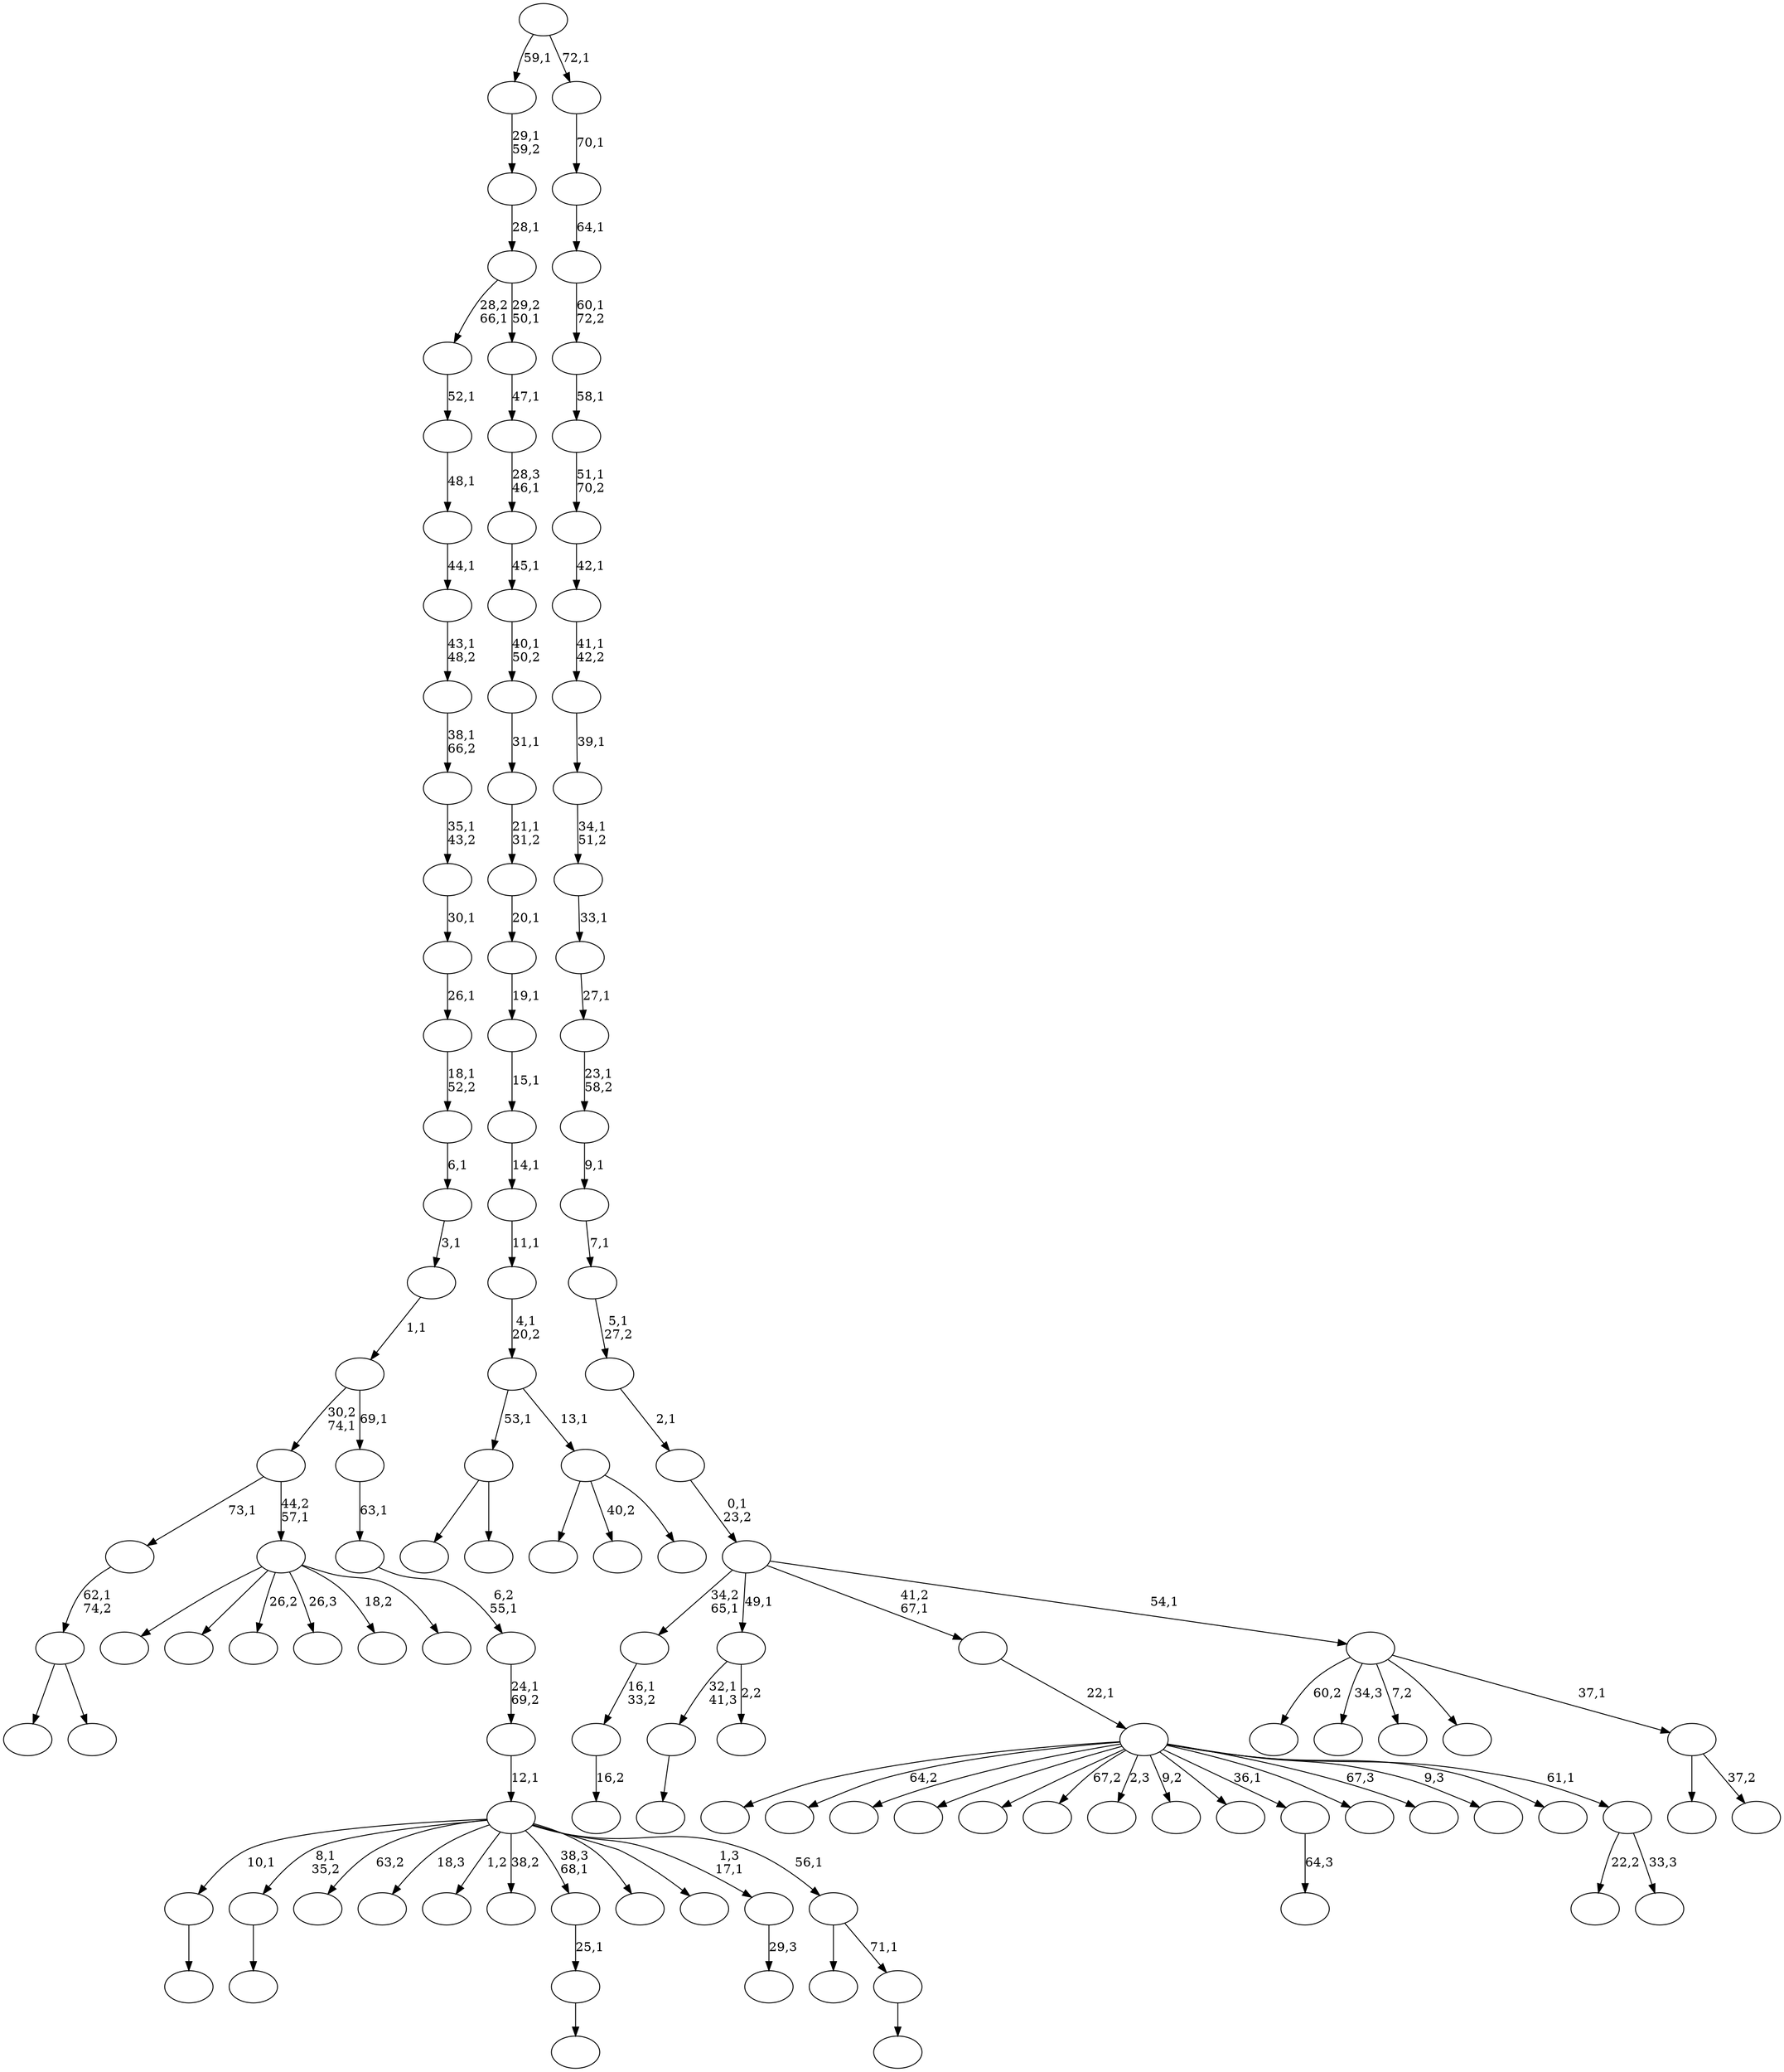 digraph T {
	125 [label=""]
	124 [label=""]
	123 [label=""]
	122 [label=""]
	121 [label=""]
	120 [label=""]
	119 [label=""]
	118 [label=""]
	117 [label=""]
	116 [label=""]
	115 [label=""]
	114 [label=""]
	113 [label=""]
	112 [label=""]
	111 [label=""]
	110 [label=""]
	109 [label=""]
	108 [label=""]
	107 [label=""]
	106 [label=""]
	105 [label=""]
	104 [label=""]
	103 [label=""]
	102 [label=""]
	101 [label=""]
	100 [label=""]
	99 [label=""]
	98 [label=""]
	97 [label=""]
	96 [label=""]
	95 [label=""]
	94 [label=""]
	93 [label=""]
	92 [label=""]
	91 [label=""]
	90 [label=""]
	89 [label=""]
	88 [label=""]
	87 [label=""]
	86 [label=""]
	85 [label=""]
	84 [label=""]
	83 [label=""]
	82 [label=""]
	81 [label=""]
	80 [label=""]
	79 [label=""]
	78 [label=""]
	77 [label=""]
	76 [label=""]
	75 [label=""]
	74 [label=""]
	73 [label=""]
	72 [label=""]
	71 [label=""]
	70 [label=""]
	69 [label=""]
	68 [label=""]
	67 [label=""]
	66 [label=""]
	65 [label=""]
	64 [label=""]
	63 [label=""]
	62 [label=""]
	61 [label=""]
	60 [label=""]
	59 [label=""]
	58 [label=""]
	57 [label=""]
	56 [label=""]
	55 [label=""]
	54 [label=""]
	53 [label=""]
	52 [label=""]
	51 [label=""]
	50 [label=""]
	49 [label=""]
	48 [label=""]
	47 [label=""]
	46 [label=""]
	45 [label=""]
	44 [label=""]
	43 [label=""]
	42 [label=""]
	41 [label=""]
	40 [label=""]
	39 [label=""]
	38 [label=""]
	37 [label=""]
	36 [label=""]
	35 [label=""]
	34 [label=""]
	33 [label=""]
	32 [label=""]
	31 [label=""]
	30 [label=""]
	29 [label=""]
	28 [label=""]
	27 [label=""]
	26 [label=""]
	25 [label=""]
	24 [label=""]
	23 [label=""]
	22 [label=""]
	21 [label=""]
	20 [label=""]
	19 [label=""]
	18 [label=""]
	17 [label=""]
	16 [label=""]
	15 [label=""]
	14 [label=""]
	13 [label=""]
	12 [label=""]
	11 [label=""]
	10 [label=""]
	9 [label=""]
	8 [label=""]
	7 [label=""]
	6 [label=""]
	5 [label=""]
	4 [label=""]
	3 [label=""]
	2 [label=""]
	1 [label=""]
	0 [label=""]
	124 -> 125 [label=""]
	115 -> 116 [label="16,2"]
	114 -> 115 [label="16,1\n33,2"]
	112 -> 113 [label=""]
	107 -> 108 [label=""]
	98 -> 99 [label=""]
	97 -> 98 [label="25,1"]
	87 -> 107 [label="32,1\n41,3"]
	87 -> 88 [label="2,2"]
	84 -> 85 [label="29,3"]
	79 -> 80 [label="64,3"]
	74 -> 95 [label=""]
	74 -> 75 [label=""]
	73 -> 74 [label="62,1\n74,2"]
	69 -> 121 [label=""]
	69 -> 70 [label=""]
	67 -> 117 [label=""]
	67 -> 110 [label=""]
	67 -> 83 [label="26,2"]
	67 -> 77 [label="26,3"]
	67 -> 71 [label="18,2"]
	67 -> 68 [label=""]
	66 -> 73 [label="73,1"]
	66 -> 67 [label="44,2\n57,1"]
	63 -> 81 [label="22,2"]
	63 -> 64 [label="33,3"]
	62 -> 123 [label=""]
	62 -> 122 [label="64,2"]
	62 -> 120 [label=""]
	62 -> 119 [label=""]
	62 -> 104 [label=""]
	62 -> 102 [label="67,2"]
	62 -> 93 [label="2,3"]
	62 -> 90 [label="9,2"]
	62 -> 86 [label=""]
	62 -> 79 [label="36,1"]
	62 -> 78 [label=""]
	62 -> 76 [label="67,3"]
	62 -> 72 [label="9,3"]
	62 -> 65 [label=""]
	62 -> 63 [label="61,1"]
	61 -> 62 [label="22,1"]
	59 -> 60 [label=""]
	58 -> 82 [label=""]
	58 -> 59 [label="71,1"]
	57 -> 124 [label="10,1"]
	57 -> 112 [label="8,1\n35,2"]
	57 -> 111 [label="63,2"]
	57 -> 109 [label="18,3"]
	57 -> 105 [label="1,2"]
	57 -> 101 [label="38,2"]
	57 -> 97 [label="38,3\n68,1"]
	57 -> 92 [label=""]
	57 -> 91 [label=""]
	57 -> 84 [label="1,3\n17,1"]
	57 -> 58 [label="56,1"]
	56 -> 57 [label="12,1"]
	55 -> 56 [label="24,1\n69,2"]
	54 -> 55 [label="6,2\n55,1"]
	53 -> 54 [label="63,1"]
	52 -> 66 [label="30,2\n74,1"]
	52 -> 53 [label="69,1"]
	51 -> 52 [label="1,1"]
	50 -> 51 [label="3,1"]
	49 -> 50 [label="6,1"]
	48 -> 49 [label="18,1\n52,2"]
	47 -> 48 [label="26,1"]
	46 -> 47 [label="30,1"]
	45 -> 46 [label="35,1\n43,2"]
	44 -> 45 [label="38,1\n66,2"]
	43 -> 44 [label="43,1\n48,2"]
	42 -> 43 [label="44,1"]
	41 -> 42 [label="48,1"]
	40 -> 41 [label="52,1"]
	38 -> 100 [label=""]
	38 -> 89 [label="40,2"]
	38 -> 39 [label=""]
	37 -> 69 [label="53,1"]
	37 -> 38 [label="13,1"]
	36 -> 37 [label="4,1\n20,2"]
	35 -> 36 [label="11,1"]
	34 -> 35 [label="14,1"]
	33 -> 34 [label="15,1"]
	32 -> 33 [label="19,1"]
	31 -> 32 [label="20,1"]
	30 -> 31 [label="21,1\n31,2"]
	29 -> 30 [label="31,1"]
	28 -> 29 [label="40,1\n50,2"]
	27 -> 28 [label="45,1"]
	26 -> 27 [label="28,3\n46,1"]
	25 -> 26 [label="47,1"]
	24 -> 40 [label="28,2\n66,1"]
	24 -> 25 [label="29,2\n50,1"]
	23 -> 24 [label="28,1"]
	22 -> 23 [label="29,1\n59,2"]
	20 -> 96 [label=""]
	20 -> 21 [label="37,2"]
	19 -> 118 [label="60,2"]
	19 -> 106 [label="34,3"]
	19 -> 103 [label="7,2"]
	19 -> 94 [label=""]
	19 -> 20 [label="37,1"]
	18 -> 114 [label="34,2\n65,1"]
	18 -> 87 [label="49,1"]
	18 -> 61 [label="41,2\n67,1"]
	18 -> 19 [label="54,1"]
	17 -> 18 [label="0,1\n23,2"]
	16 -> 17 [label="2,1"]
	15 -> 16 [label="5,1\n27,2"]
	14 -> 15 [label="7,1"]
	13 -> 14 [label="9,1"]
	12 -> 13 [label="23,1\n58,2"]
	11 -> 12 [label="27,1"]
	10 -> 11 [label="33,1"]
	9 -> 10 [label="34,1\n51,2"]
	8 -> 9 [label="39,1"]
	7 -> 8 [label="41,1\n42,2"]
	6 -> 7 [label="42,1"]
	5 -> 6 [label="51,1\n70,2"]
	4 -> 5 [label="58,1"]
	3 -> 4 [label="60,1\n72,2"]
	2 -> 3 [label="64,1"]
	1 -> 2 [label="70,1"]
	0 -> 22 [label="59,1"]
	0 -> 1 [label="72,1"]
}
